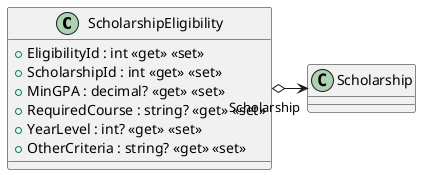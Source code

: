 @startuml
class ScholarshipEligibility {
    + EligibilityId : int <<get>> <<set>>
    + ScholarshipId : int <<get>> <<set>>
    + MinGPA : decimal? <<get>> <<set>>
    + RequiredCourse : string? <<get>> <<set>>
    + YearLevel : int? <<get>> <<set>>
    + OtherCriteria : string? <<get>> <<set>>
}
ScholarshipEligibility o-> "Scholarship" Scholarship
@enduml
